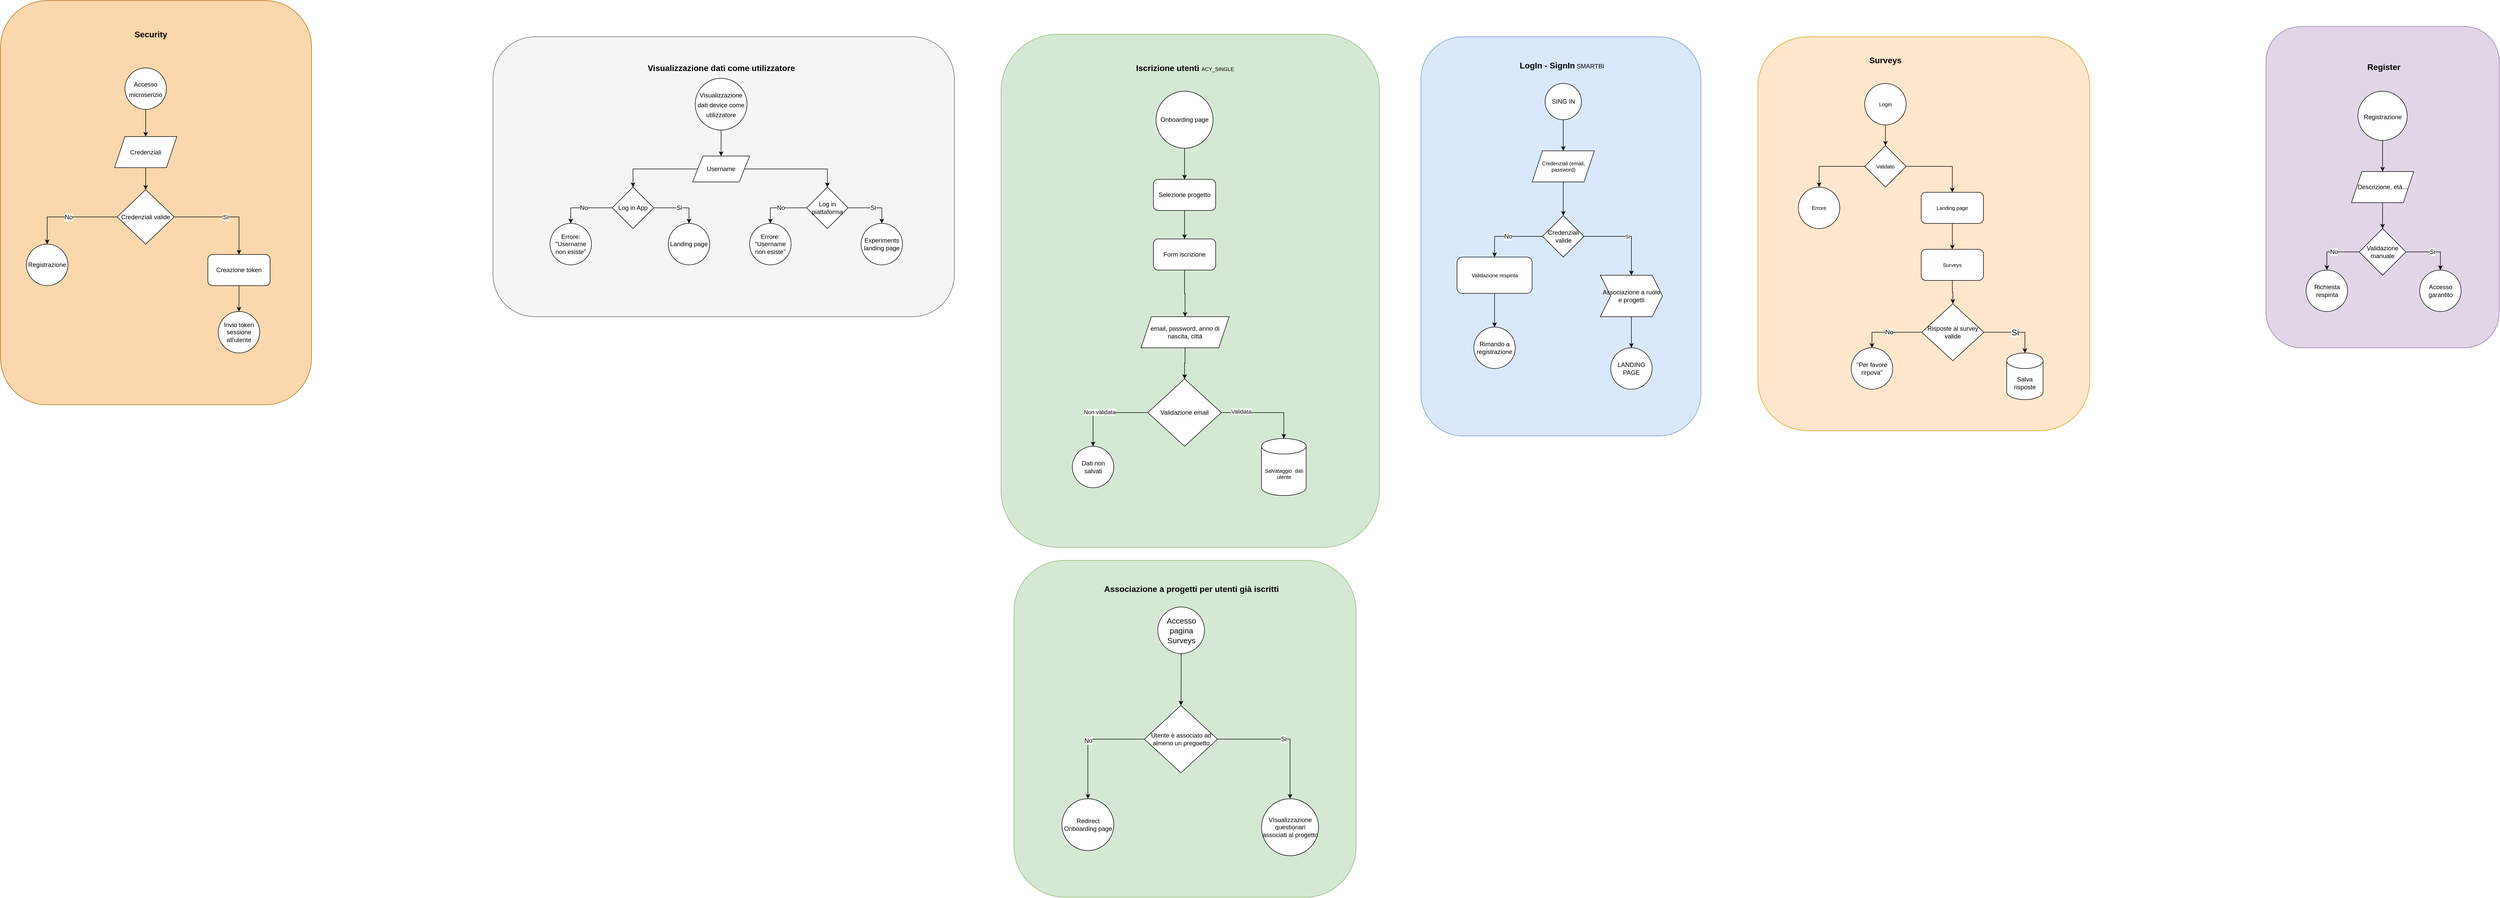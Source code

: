 <mxfile version="20.8.16" type="github">
  <diagram id="C5RBs43oDa-KdzZeNtuy" name="Page-1">
    <mxGraphModel dx="2767" dy="1572" grid="1" gridSize="10" guides="1" tooltips="1" connect="1" arrows="1" fold="1" page="1" pageScale="1" pageWidth="827" pageHeight="1169" math="0" shadow="0">
      <root>
        <mxCell id="WIyWlLk6GJQsqaUBKTNV-0" />
        <mxCell id="WIyWlLk6GJQsqaUBKTNV-1" parent="WIyWlLk6GJQsqaUBKTNV-0" />
        <mxCell id="dKufIB2NEosUNNGaxdtm-8" value="" style="rounded=1;whiteSpace=wrap;html=1;fontSize=15;fillColor=#d5e8d4;strokeColor=#82b366;" parent="WIyWlLk6GJQsqaUBKTNV-1" vertex="1">
          <mxGeometry x="515" y="610" width="660" height="650" as="geometry" />
        </mxCell>
        <mxCell id="CeiemYDGyUlbSWjwOKQ2-53" value="" style="rounded=1;whiteSpace=wrap;html=1;fontSize=12;fillColor=#fad7ac;strokeColor=#b46504;" parent="WIyWlLk6GJQsqaUBKTNV-1" vertex="1">
          <mxGeometry x="-1440" y="-470" width="600" height="780" as="geometry" />
        </mxCell>
        <mxCell id="CeiemYDGyUlbSWjwOKQ2-31" value="" style="rounded=1;whiteSpace=wrap;html=1;fontSize=12;fillColor=#f5f5f5;strokeColor=#666666;fontColor=#333333;" parent="WIyWlLk6GJQsqaUBKTNV-1" vertex="1">
          <mxGeometry x="-490" y="-400" width="890" height="540" as="geometry" />
        </mxCell>
        <mxCell id="CeiemYDGyUlbSWjwOKQ2-30" value="" style="rounded=1;whiteSpace=wrap;html=1;fontSize=12;fillColor=#e1d5e7;strokeColor=#9673a6;" parent="WIyWlLk6GJQsqaUBKTNV-1" vertex="1">
          <mxGeometry x="2930" y="-420" width="450" height="620" as="geometry" />
        </mxCell>
        <mxCell id="mc2_c9GGt54Fjs0nvVG7-83" value="" style="rounded=1;whiteSpace=wrap;html=1;fontSize=12;fillColor=#ffe6cc;strokeColor=#d79b00;" parent="WIyWlLk6GJQsqaUBKTNV-1" vertex="1">
          <mxGeometry x="1950" y="-400" width="640" height="760" as="geometry" />
        </mxCell>
        <mxCell id="mc2_c9GGt54Fjs0nvVG7-76" value="" style="rounded=1;whiteSpace=wrap;html=1;fontSize=12;fillColor=#d5e8d4;strokeColor=#82b366;" parent="WIyWlLk6GJQsqaUBKTNV-1" vertex="1">
          <mxGeometry x="490" y="-405" width="730" height="990" as="geometry" />
        </mxCell>
        <mxCell id="QMAzLd_gtUf6sZtIvfxd-20" value="&lt;b&gt;&lt;font style=&quot;font-size: 16px;&quot;&gt;Iscrizione utenti &lt;/font&gt;&lt;/b&gt;&lt;font style=&quot;font-size: 10px;&quot;&gt;ACY_SINGLE&lt;/font&gt;&lt;b&gt;&lt;font style=&quot;font-size: 16px;&quot;&gt;&lt;br&gt;&lt;/font&gt;&lt;/b&gt;" style="text;html=1;strokeColor=none;fillColor=none;align=center;verticalAlign=middle;whiteSpace=wrap;rounded=0;fontSize=12;" parent="WIyWlLk6GJQsqaUBKTNV-1" vertex="1">
          <mxGeometry x="700" y="-375" width="290" height="70" as="geometry" />
        </mxCell>
        <mxCell id="mc2_c9GGt54Fjs0nvVG7-6" value="Onboarding page" style="ellipse;whiteSpace=wrap;html=1;aspect=fixed;" parent="WIyWlLk6GJQsqaUBKTNV-1" vertex="1">
          <mxGeometry x="789" y="-295" width="110" height="110" as="geometry" />
        </mxCell>
        <mxCell id="mc2_c9GGt54Fjs0nvVG7-63" style="edgeStyle=orthogonalEdgeStyle;rounded=0;orthogonalLoop=1;jettySize=auto;html=1;exitX=0.5;exitY=1;exitDx=0;exitDy=0;entryX=0.5;entryY=0;entryDx=0;entryDy=0;fontSize=12;" parent="WIyWlLk6GJQsqaUBKTNV-1" source="mc2_c9GGt54Fjs0nvVG7-7" target="mc2_c9GGt54Fjs0nvVG7-61" edge="1">
          <mxGeometry relative="1" as="geometry" />
        </mxCell>
        <mxCell id="mc2_c9GGt54Fjs0nvVG7-7" value="Form iscrizione" style="rounded=1;whiteSpace=wrap;html=1;" parent="WIyWlLk6GJQsqaUBKTNV-1" vertex="1">
          <mxGeometry x="784" y="-10" width="120" height="60" as="geometry" />
        </mxCell>
        <mxCell id="mc2_c9GGt54Fjs0nvVG7-12" value="" style="edgeStyle=orthogonalEdgeStyle;rounded=0;orthogonalLoop=1;jettySize=auto;html=1;exitX=0.5;exitY=1;exitDx=0;exitDy=0;entryX=0.5;entryY=0;entryDx=0;entryDy=0;" parent="WIyWlLk6GJQsqaUBKTNV-1" source="mc2_c9GGt54Fjs0nvVG7-6" target="ACG_DsYqHiAKfRYJmFHR-3" edge="1">
          <mxGeometry relative="1" as="geometry">
            <mxPoint x="844" y="-35" as="sourcePoint" />
            <mxPoint x="845" y="-90" as="targetPoint" />
          </mxGeometry>
        </mxCell>
        <mxCell id="mc2_c9GGt54Fjs0nvVG7-42" value="Si" style="edgeStyle=orthogonalEdgeStyle;rounded=0;orthogonalLoop=1;jettySize=auto;html=1;exitX=1;exitY=0.5;exitDx=0;exitDy=0;entryX=0.5;entryY=0;entryDx=0;entryDy=0;fontSize=16;entryPerimeter=0;" parent="WIyWlLk6GJQsqaUBKTNV-1" source="mc2_c9GGt54Fjs0nvVG7-38" target="ToMslZOrTW9pG5beW0yi-8" edge="1">
          <mxGeometry relative="1" as="geometry">
            <mxPoint x="2462.5" y="195.0" as="targetPoint" />
          </mxGeometry>
        </mxCell>
        <mxCell id="mc2_c9GGt54Fjs0nvVG7-46" value="No" style="edgeStyle=orthogonalEdgeStyle;rounded=0;orthogonalLoop=1;jettySize=auto;html=1;exitX=0;exitY=0.5;exitDx=0;exitDy=0;entryX=0.5;entryY=0;entryDx=0;entryDy=0;fontSize=12;" parent="WIyWlLk6GJQsqaUBKTNV-1" source="mc2_c9GGt54Fjs0nvVG7-38" target="CeiemYDGyUlbSWjwOKQ2-34" edge="1">
          <mxGeometry relative="1" as="geometry">
            <mxPoint x="2186" y="220" as="targetPoint" />
          </mxGeometry>
        </mxCell>
        <mxCell id="mc2_c9GGt54Fjs0nvVG7-38" value="Risposte ai survey valide" style="rhombus;whiteSpace=wrap;html=1;" parent="WIyWlLk6GJQsqaUBKTNV-1" vertex="1">
          <mxGeometry x="2266" y="115" width="120" height="110" as="geometry" />
        </mxCell>
        <mxCell id="mc2_c9GGt54Fjs0nvVG7-60" value="" style="group" parent="WIyWlLk6GJQsqaUBKTNV-1" vertex="1" connectable="0">
          <mxGeometry x="1300" y="-400" width="540" height="770" as="geometry" />
        </mxCell>
        <mxCell id="mc2_c9GGt54Fjs0nvVG7-57" value="" style="rounded=1;whiteSpace=wrap;html=1;fontSize=12;fillColor=#dae8fc;strokeColor=#6c8ebf;" parent="mc2_c9GGt54Fjs0nvVG7-60" vertex="1">
          <mxGeometry width="540" height="770" as="geometry" />
        </mxCell>
        <mxCell id="mc2_c9GGt54Fjs0nvVG7-25" value="SING IN" style="ellipse;whiteSpace=wrap;html=1;aspect=fixed;" parent="mc2_c9GGt54Fjs0nvVG7-60" vertex="1">
          <mxGeometry x="239.5" y="90" width="70" height="70" as="geometry" />
        </mxCell>
        <mxCell id="mc2_c9GGt54Fjs0nvVG7-40" value="&lt;b&gt;&lt;font style=&quot;font-size: 16px;&quot;&gt;LogIn - SignIn&lt;/font&gt;&lt;/b&gt; SMARTBI" style="text;html=1;strokeColor=none;fillColor=none;align=center;verticalAlign=middle;whiteSpace=wrap;rounded=0;" parent="mc2_c9GGt54Fjs0nvVG7-60" vertex="1">
          <mxGeometry x="183.5" y="40" width="176" height="30" as="geometry" />
        </mxCell>
        <mxCell id="mc2_c9GGt54Fjs0nvVG7-54" value="No" style="edgeStyle=orthogonalEdgeStyle;rounded=0;orthogonalLoop=1;jettySize=auto;html=1;entryX=0.5;entryY=0;entryDx=0;entryDy=0;fontSize=12;" parent="mc2_c9GGt54Fjs0nvVG7-60" source="mc2_c9GGt54Fjs0nvVG7-51" target="ToMslZOrTW9pG5beW0yi-12" edge="1">
          <mxGeometry relative="1" as="geometry">
            <mxPoint x="159.5" y="350.0" as="targetPoint" />
          </mxGeometry>
        </mxCell>
        <mxCell id="ACG_DsYqHiAKfRYJmFHR-9" value="Si" style="edgeStyle=orthogonalEdgeStyle;rounded=0;orthogonalLoop=1;jettySize=auto;html=1;exitX=1;exitY=0.5;exitDx=0;exitDy=0;entryX=0.5;entryY=0;entryDx=0;entryDy=0;fontSize=10;" parent="mc2_c9GGt54Fjs0nvVG7-60" source="mc2_c9GGt54Fjs0nvVG7-51" target="mc2_c9GGt54Fjs0nvVG7-55" edge="1">
          <mxGeometry relative="1" as="geometry">
            <mxPoint x="406" y="420" as="targetPoint" />
          </mxGeometry>
        </mxCell>
        <mxCell id="mc2_c9GGt54Fjs0nvVG7-51" value="Credenziali valide" style="rhombus;whiteSpace=wrap;html=1;" parent="mc2_c9GGt54Fjs0nvVG7-60" vertex="1">
          <mxGeometry x="234.5" y="345" width="80" height="80" as="geometry" />
        </mxCell>
        <mxCell id="mc2_c9GGt54Fjs0nvVG7-52" value="" style="edgeStyle=orthogonalEdgeStyle;rounded=0;orthogonalLoop=1;jettySize=auto;html=1;fontSize=12;entryX=0.5;entryY=0;entryDx=0;entryDy=0;" parent="mc2_c9GGt54Fjs0nvVG7-60" source="mc2_c9GGt54Fjs0nvVG7-25" target="ACG_DsYqHiAKfRYJmFHR-7" edge="1">
          <mxGeometry relative="1" as="geometry" />
        </mxCell>
        <mxCell id="mc2_c9GGt54Fjs0nvVG7-55" value="Associazione a ruolo e progetti" style="shape=step;perimeter=stepPerimeter;whiteSpace=wrap;html=1;fixedSize=1;" parent="mc2_c9GGt54Fjs0nvVG7-60" vertex="1">
          <mxGeometry x="346" y="460" width="120" height="80" as="geometry" />
        </mxCell>
        <mxCell id="mc2_c9GGt54Fjs0nvVG7-58" value="LANDING PAGE" style="ellipse;whiteSpace=wrap;html=1;" parent="mc2_c9GGt54Fjs0nvVG7-60" vertex="1">
          <mxGeometry x="366" y="600" width="80" height="80" as="geometry" />
        </mxCell>
        <mxCell id="mc2_c9GGt54Fjs0nvVG7-59" value="" style="edgeStyle=orthogonalEdgeStyle;rounded=0;orthogonalLoop=1;jettySize=auto;html=1;fontSize=12;" parent="mc2_c9GGt54Fjs0nvVG7-60" source="mc2_c9GGt54Fjs0nvVG7-55" target="mc2_c9GGt54Fjs0nvVG7-58" edge="1">
          <mxGeometry relative="1" as="geometry" />
        </mxCell>
        <mxCell id="CeiemYDGyUlbSWjwOKQ2-32" value="Rimando a registrazione" style="ellipse;whiteSpace=wrap;html=1;aspect=fixed;fontSize=12;" parent="mc2_c9GGt54Fjs0nvVG7-60" vertex="1">
          <mxGeometry x="102" y="560" width="80" height="80" as="geometry" />
        </mxCell>
        <mxCell id="ACG_DsYqHiAKfRYJmFHR-8" style="edgeStyle=orthogonalEdgeStyle;rounded=0;orthogonalLoop=1;jettySize=auto;html=1;exitX=0.5;exitY=1;exitDx=0;exitDy=0;entryX=0.5;entryY=0;entryDx=0;entryDy=0;fontSize=10;" parent="mc2_c9GGt54Fjs0nvVG7-60" source="ACG_DsYqHiAKfRYJmFHR-7" target="mc2_c9GGt54Fjs0nvVG7-51" edge="1">
          <mxGeometry relative="1" as="geometry" />
        </mxCell>
        <mxCell id="ACG_DsYqHiAKfRYJmFHR-7" value="Credenziali (email, password)" style="shape=parallelogram;perimeter=parallelogramPerimeter;whiteSpace=wrap;html=1;fixedSize=1;fontSize=10;" parent="mc2_c9GGt54Fjs0nvVG7-60" vertex="1">
          <mxGeometry x="214.5" y="220" width="120" height="60" as="geometry" />
        </mxCell>
        <mxCell id="ToMslZOrTW9pG5beW0yi-13" style="edgeStyle=orthogonalEdgeStyle;rounded=0;orthogonalLoop=1;jettySize=auto;html=1;exitX=0.5;exitY=1;exitDx=0;exitDy=0;entryX=0.5;entryY=0;entryDx=0;entryDy=0;fontSize=10;" edge="1" parent="mc2_c9GGt54Fjs0nvVG7-60" source="ToMslZOrTW9pG5beW0yi-12" target="CeiemYDGyUlbSWjwOKQ2-32">
          <mxGeometry relative="1" as="geometry" />
        </mxCell>
        <mxCell id="ToMslZOrTW9pG5beW0yi-12" value="Validazione respinta" style="rounded=1;whiteSpace=wrap;html=1;fontSize=10;" vertex="1" parent="mc2_c9GGt54Fjs0nvVG7-60">
          <mxGeometry x="69.5" y="425" width="145" height="70" as="geometry" />
        </mxCell>
        <mxCell id="mc2_c9GGt54Fjs0nvVG7-71" style="edgeStyle=orthogonalEdgeStyle;rounded=0;orthogonalLoop=1;jettySize=auto;html=1;entryX=0.5;entryY=0;entryDx=0;entryDy=0;fontSize=12;" parent="WIyWlLk6GJQsqaUBKTNV-1" source="mc2_c9GGt54Fjs0nvVG7-61" target="mc2_c9GGt54Fjs0nvVG7-70" edge="1">
          <mxGeometry relative="1" as="geometry" />
        </mxCell>
        <mxCell id="mc2_c9GGt54Fjs0nvVG7-61" value="email, password, anno di nascita, città" style="shape=parallelogram;perimeter=parallelogramPerimeter;whiteSpace=wrap;html=1;fixedSize=1;fontSize=12;" parent="WIyWlLk6GJQsqaUBKTNV-1" vertex="1">
          <mxGeometry x="760" y="140" width="170" height="60" as="geometry" />
        </mxCell>
        <mxCell id="mc2_c9GGt54Fjs0nvVG7-78" style="edgeStyle=orthogonalEdgeStyle;rounded=0;orthogonalLoop=1;jettySize=auto;html=1;exitX=1;exitY=0.5;exitDx=0;exitDy=0;entryX=0.5;entryY=0;entryDx=0;entryDy=0;fontSize=12;entryPerimeter=0;" parent="WIyWlLk6GJQsqaUBKTNV-1" source="mc2_c9GGt54Fjs0nvVG7-70" target="ToMslZOrTW9pG5beW0yi-0" edge="1">
          <mxGeometry relative="1" as="geometry">
            <mxPoint x="1032.5" y="390.0" as="targetPoint" />
          </mxGeometry>
        </mxCell>
        <mxCell id="ACG_DsYqHiAKfRYJmFHR-5" value="Validata" style="edgeLabel;html=1;align=center;verticalAlign=middle;resizable=0;points=[];" parent="mc2_c9GGt54Fjs0nvVG7-78" vertex="1" connectable="0">
          <mxGeometry x="-0.561" y="2" relative="1" as="geometry">
            <mxPoint as="offset" />
          </mxGeometry>
        </mxCell>
        <mxCell id="mc2_c9GGt54Fjs0nvVG7-80" style="edgeStyle=orthogonalEdgeStyle;rounded=0;orthogonalLoop=1;jettySize=auto;html=1;exitX=0;exitY=0.5;exitDx=0;exitDy=0;entryX=0.5;entryY=0;entryDx=0;entryDy=0;fontSize=12;" parent="WIyWlLk6GJQsqaUBKTNV-1" source="mc2_c9GGt54Fjs0nvVG7-70" target="mc2_c9GGt54Fjs0nvVG7-79" edge="1">
          <mxGeometry relative="1" as="geometry" />
        </mxCell>
        <mxCell id="ACG_DsYqHiAKfRYJmFHR-6" value="Non validata" style="edgeLabel;html=1;align=center;verticalAlign=middle;resizable=0;points=[];" parent="mc2_c9GGt54Fjs0nvVG7-80" vertex="1" connectable="0">
          <mxGeometry x="0.094" y="-1" relative="1" as="geometry">
            <mxPoint as="offset" />
          </mxGeometry>
        </mxCell>
        <mxCell id="mc2_c9GGt54Fjs0nvVG7-70" value="Validazione email" style="rhombus;whiteSpace=wrap;html=1;fontSize=12;" parent="WIyWlLk6GJQsqaUBKTNV-1" vertex="1">
          <mxGeometry x="773" y="260" width="142" height="130" as="geometry" />
        </mxCell>
        <mxCell id="mc2_c9GGt54Fjs0nvVG7-79" value="Dati non salvati" style="ellipse;whiteSpace=wrap;html=1;aspect=fixed;fontSize=12;" parent="WIyWlLk6GJQsqaUBKTNV-1" vertex="1">
          <mxGeometry x="627.5" y="390" width="80" height="80" as="geometry" />
        </mxCell>
        <mxCell id="mc2_c9GGt54Fjs0nvVG7-81" value="&lt;b&gt;&lt;font style=&quot;font-size: 16px;&quot;&gt;Surveys&lt;/font&gt;&lt;/b&gt;" style="text;html=1;strokeColor=none;fillColor=none;align=center;verticalAlign=middle;whiteSpace=wrap;rounded=0;fontSize=12;" parent="WIyWlLk6GJQsqaUBKTNV-1" vertex="1">
          <mxGeometry x="2166" y="-360" width="60" height="10" as="geometry" />
        </mxCell>
        <mxCell id="CeiemYDGyUlbSWjwOKQ2-0" value="&lt;b&gt;&lt;font style=&quot;font-size: 16px;&quot;&gt;Visualizzazione dati come utilizzatore &lt;/font&gt;&lt;/b&gt;" style="text;html=1;strokeColor=none;fillColor=none;align=center;verticalAlign=middle;whiteSpace=wrap;rounded=0;" parent="WIyWlLk6GJQsqaUBKTNV-1" vertex="1">
          <mxGeometry x="-260" y="-380" width="421" height="80" as="geometry" />
        </mxCell>
        <mxCell id="CeiemYDGyUlbSWjwOKQ2-7" style="edgeStyle=orthogonalEdgeStyle;rounded=0;orthogonalLoop=1;jettySize=auto;html=1;exitX=0.5;exitY=1;exitDx=0;exitDy=0;entryX=0.5;entryY=0;entryDx=0;entryDy=0;fontSize=12;" parent="WIyWlLk6GJQsqaUBKTNV-1" source="CeiemYDGyUlbSWjwOKQ2-1" target="CeiemYDGyUlbSWjwOKQ2-6" edge="1">
          <mxGeometry relative="1" as="geometry" />
        </mxCell>
        <mxCell id="CeiemYDGyUlbSWjwOKQ2-1" value="&lt;font style=&quot;font-size: 11px;&quot;&gt;&lt;font style=&quot;font-size: 12px;&quot;&gt;Visualizzazione dati device come utilizzatore&lt;/font&gt;&lt;br&gt;&lt;/font&gt;" style="ellipse;whiteSpace=wrap;html=1;aspect=fixed;fontSize=16;" parent="WIyWlLk6GJQsqaUBKTNV-1" vertex="1">
          <mxGeometry x="-100" y="-320" width="100" height="100" as="geometry" />
        </mxCell>
        <mxCell id="CeiemYDGyUlbSWjwOKQ2-17" value="No" style="edgeStyle=orthogonalEdgeStyle;rounded=0;orthogonalLoop=1;jettySize=auto;html=1;exitX=0;exitY=0.5;exitDx=0;exitDy=0;entryX=0.5;entryY=0;entryDx=0;entryDy=0;fontSize=12;" parent="WIyWlLk6GJQsqaUBKTNV-1" source="CeiemYDGyUlbSWjwOKQ2-2" target="CeiemYDGyUlbSWjwOKQ2-16" edge="1">
          <mxGeometry relative="1" as="geometry" />
        </mxCell>
        <mxCell id="CeiemYDGyUlbSWjwOKQ2-19" value="Si" style="edgeStyle=orthogonalEdgeStyle;rounded=0;orthogonalLoop=1;jettySize=auto;html=1;exitX=1;exitY=0.5;exitDx=0;exitDy=0;entryX=0.5;entryY=0;entryDx=0;entryDy=0;fontSize=12;" parent="WIyWlLk6GJQsqaUBKTNV-1" source="CeiemYDGyUlbSWjwOKQ2-2" target="CeiemYDGyUlbSWjwOKQ2-18" edge="1">
          <mxGeometry relative="1" as="geometry" />
        </mxCell>
        <mxCell id="CeiemYDGyUlbSWjwOKQ2-2" value="Log in piattaforma" style="rhombus;whiteSpace=wrap;html=1;fontSize=12;" parent="WIyWlLk6GJQsqaUBKTNV-1" vertex="1">
          <mxGeometry x="115" y="-110" width="80" height="80" as="geometry" />
        </mxCell>
        <mxCell id="CeiemYDGyUlbSWjwOKQ2-11" value="No" style="edgeStyle=orthogonalEdgeStyle;rounded=0;orthogonalLoop=1;jettySize=auto;html=1;exitX=0;exitY=0.5;exitDx=0;exitDy=0;entryX=0.5;entryY=0;entryDx=0;entryDy=0;fontSize=12;" parent="WIyWlLk6GJQsqaUBKTNV-1" source="CeiemYDGyUlbSWjwOKQ2-3" target="CeiemYDGyUlbSWjwOKQ2-15" edge="1">
          <mxGeometry relative="1" as="geometry">
            <mxPoint x="-335" y="-30" as="targetPoint" />
          </mxGeometry>
        </mxCell>
        <mxCell id="CeiemYDGyUlbSWjwOKQ2-13" value="Si" style="edgeStyle=orthogonalEdgeStyle;rounded=0;orthogonalLoop=1;jettySize=auto;html=1;exitX=1;exitY=0.5;exitDx=0;exitDy=0;entryX=0.5;entryY=0;entryDx=0;entryDy=0;fontSize=12;" parent="WIyWlLk6GJQsqaUBKTNV-1" source="CeiemYDGyUlbSWjwOKQ2-3" target="CeiemYDGyUlbSWjwOKQ2-14" edge="1">
          <mxGeometry relative="1" as="geometry">
            <mxPoint x="-116.5" y="-30" as="targetPoint" />
          </mxGeometry>
        </mxCell>
        <mxCell id="CeiemYDGyUlbSWjwOKQ2-3" value="Log in App" style="rhombus;whiteSpace=wrap;html=1;fontSize=12;" parent="WIyWlLk6GJQsqaUBKTNV-1" vertex="1">
          <mxGeometry x="-260" y="-110" width="80" height="80" as="geometry" />
        </mxCell>
        <mxCell id="CeiemYDGyUlbSWjwOKQ2-8" style="edgeStyle=orthogonalEdgeStyle;rounded=0;orthogonalLoop=1;jettySize=auto;html=1;entryX=0.5;entryY=0;entryDx=0;entryDy=0;fontSize=12;" parent="WIyWlLk6GJQsqaUBKTNV-1" source="CeiemYDGyUlbSWjwOKQ2-6" target="CeiemYDGyUlbSWjwOKQ2-2" edge="1">
          <mxGeometry relative="1" as="geometry" />
        </mxCell>
        <mxCell id="CeiemYDGyUlbSWjwOKQ2-9" style="edgeStyle=orthogonalEdgeStyle;rounded=0;orthogonalLoop=1;jettySize=auto;html=1;exitX=0;exitY=0.5;exitDx=0;exitDy=0;entryX=0.5;entryY=0;entryDx=0;entryDy=0;fontSize=12;" parent="WIyWlLk6GJQsqaUBKTNV-1" source="CeiemYDGyUlbSWjwOKQ2-6" target="CeiemYDGyUlbSWjwOKQ2-3" edge="1">
          <mxGeometry relative="1" as="geometry" />
        </mxCell>
        <mxCell id="CeiemYDGyUlbSWjwOKQ2-6" value="Username" style="shape=parallelogram;perimeter=parallelogramPerimeter;whiteSpace=wrap;html=1;fixedSize=1;fontSize=12;" parent="WIyWlLk6GJQsqaUBKTNV-1" vertex="1">
          <mxGeometry x="-105" y="-170" width="110" height="50" as="geometry" />
        </mxCell>
        <mxCell id="CeiemYDGyUlbSWjwOKQ2-14" value="Landing page" style="ellipse;whiteSpace=wrap;html=1;aspect=fixed;fontSize=12;" parent="WIyWlLk6GJQsqaUBKTNV-1" vertex="1">
          <mxGeometry x="-152" y="-40" width="80" height="80" as="geometry" />
        </mxCell>
        <mxCell id="CeiemYDGyUlbSWjwOKQ2-15" value="Errore: &quot;Username non esiste&quot;" style="ellipse;whiteSpace=wrap;html=1;aspect=fixed;fontSize=12;" parent="WIyWlLk6GJQsqaUBKTNV-1" vertex="1">
          <mxGeometry x="-380" y="-40" width="80" height="80" as="geometry" />
        </mxCell>
        <mxCell id="CeiemYDGyUlbSWjwOKQ2-16" value="&lt;div&gt;Errore: &quot;Username non esiste&quot;&lt;/div&gt;" style="ellipse;whiteSpace=wrap;html=1;aspect=fixed;fontSize=12;" parent="WIyWlLk6GJQsqaUBKTNV-1" vertex="1">
          <mxGeometry x="5" y="-40" width="80" height="80" as="geometry" />
        </mxCell>
        <mxCell id="CeiemYDGyUlbSWjwOKQ2-18" value="Experiments landing page" style="ellipse;whiteSpace=wrap;html=1;aspect=fixed;fontSize=12;" parent="WIyWlLk6GJQsqaUBKTNV-1" vertex="1">
          <mxGeometry x="220" y="-40" width="80" height="80" as="geometry" />
        </mxCell>
        <mxCell id="CeiemYDGyUlbSWjwOKQ2-20" value="&lt;b&gt;&lt;font style=&quot;font-size: 16px;&quot;&gt;Register &lt;/font&gt;&lt;/b&gt;" style="text;html=1;strokeColor=none;fillColor=none;align=center;verticalAlign=middle;whiteSpace=wrap;rounded=0;fontSize=12;" parent="WIyWlLk6GJQsqaUBKTNV-1" vertex="1">
          <mxGeometry x="3087.5" y="-365" width="139" height="45" as="geometry" />
        </mxCell>
        <mxCell id="CeiemYDGyUlbSWjwOKQ2-23" style="edgeStyle=orthogonalEdgeStyle;rounded=0;orthogonalLoop=1;jettySize=auto;html=1;exitX=0.5;exitY=1;exitDx=0;exitDy=0;entryX=0.5;entryY=0;entryDx=0;entryDy=0;fontSize=12;" parent="WIyWlLk6GJQsqaUBKTNV-1" source="CeiemYDGyUlbSWjwOKQ2-21" target="CeiemYDGyUlbSWjwOKQ2-22" edge="1">
          <mxGeometry relative="1" as="geometry" />
        </mxCell>
        <mxCell id="CeiemYDGyUlbSWjwOKQ2-21" value="&lt;font style=&quot;font-size: 12px;&quot;&gt;Registrazione&lt;/font&gt;" style="ellipse;whiteSpace=wrap;html=1;aspect=fixed;fontSize=16;" parent="WIyWlLk6GJQsqaUBKTNV-1" vertex="1">
          <mxGeometry x="3107.5" y="-295" width="95" height="95" as="geometry" />
        </mxCell>
        <mxCell id="CeiemYDGyUlbSWjwOKQ2-25" style="edgeStyle=orthogonalEdgeStyle;rounded=0;orthogonalLoop=1;jettySize=auto;html=1;exitX=0.5;exitY=1;exitDx=0;exitDy=0;fontSize=12;" parent="WIyWlLk6GJQsqaUBKTNV-1" source="CeiemYDGyUlbSWjwOKQ2-22" target="CeiemYDGyUlbSWjwOKQ2-24" edge="1">
          <mxGeometry relative="1" as="geometry" />
        </mxCell>
        <mxCell id="CeiemYDGyUlbSWjwOKQ2-22" value="Descrizione, età..." style="shape=parallelogram;perimeter=parallelogramPerimeter;whiteSpace=wrap;html=1;fixedSize=1;fontSize=12;" parent="WIyWlLk6GJQsqaUBKTNV-1" vertex="1">
          <mxGeometry x="3095" y="-140" width="120" height="60" as="geometry" />
        </mxCell>
        <mxCell id="CeiemYDGyUlbSWjwOKQ2-27" value="No" style="edgeStyle=orthogonalEdgeStyle;rounded=0;orthogonalLoop=1;jettySize=auto;html=1;exitX=0;exitY=0.5;exitDx=0;exitDy=0;entryX=0.5;entryY=0;entryDx=0;entryDy=0;fontSize=12;" parent="WIyWlLk6GJQsqaUBKTNV-1" source="CeiemYDGyUlbSWjwOKQ2-24" target="CeiemYDGyUlbSWjwOKQ2-26" edge="1">
          <mxGeometry relative="1" as="geometry" />
        </mxCell>
        <mxCell id="CeiemYDGyUlbSWjwOKQ2-29" value="Si" style="edgeStyle=orthogonalEdgeStyle;rounded=0;orthogonalLoop=1;jettySize=auto;html=1;exitX=1;exitY=0.5;exitDx=0;exitDy=0;entryX=0.5;entryY=0;entryDx=0;entryDy=0;fontSize=12;" parent="WIyWlLk6GJQsqaUBKTNV-1" source="CeiemYDGyUlbSWjwOKQ2-24" target="CeiemYDGyUlbSWjwOKQ2-28" edge="1">
          <mxGeometry relative="1" as="geometry" />
        </mxCell>
        <mxCell id="CeiemYDGyUlbSWjwOKQ2-24" value="Validazione manuale" style="rhombus;whiteSpace=wrap;html=1;fontSize=12;" parent="WIyWlLk6GJQsqaUBKTNV-1" vertex="1">
          <mxGeometry x="3110" y="-30" width="90" height="90" as="geometry" />
        </mxCell>
        <mxCell id="CeiemYDGyUlbSWjwOKQ2-26" value="Richiesta respinta" style="ellipse;whiteSpace=wrap;html=1;aspect=fixed;fontSize=12;" parent="WIyWlLk6GJQsqaUBKTNV-1" vertex="1">
          <mxGeometry x="3007.5" y="50" width="80" height="80" as="geometry" />
        </mxCell>
        <mxCell id="CeiemYDGyUlbSWjwOKQ2-28" value="Accesso garantito" style="ellipse;whiteSpace=wrap;html=1;aspect=fixed;fontSize=12;" parent="WIyWlLk6GJQsqaUBKTNV-1" vertex="1">
          <mxGeometry x="3226.5" y="50" width="80" height="80" as="geometry" />
        </mxCell>
        <mxCell id="CeiemYDGyUlbSWjwOKQ2-34" value="&quot;Per favore rirpova&quot;" style="ellipse;whiteSpace=wrap;html=1;aspect=fixed;fontSize=12;" parent="WIyWlLk6GJQsqaUBKTNV-1" vertex="1">
          <mxGeometry x="2130" y="200" width="80" height="80" as="geometry" />
        </mxCell>
        <mxCell id="CeiemYDGyUlbSWjwOKQ2-36" value="&lt;b&gt;&lt;font style=&quot;font-size: 16px;&quot;&gt;Security&lt;/font&gt;&lt;/b&gt;" style="text;html=1;strokeColor=none;fillColor=none;align=center;verticalAlign=middle;whiteSpace=wrap;rounded=0;fontSize=12;" parent="WIyWlLk6GJQsqaUBKTNV-1" vertex="1">
          <mxGeometry x="-1180" y="-420" width="60" height="30" as="geometry" />
        </mxCell>
        <mxCell id="CeiemYDGyUlbSWjwOKQ2-39" style="edgeStyle=orthogonalEdgeStyle;rounded=0;orthogonalLoop=1;jettySize=auto;html=1;exitX=0.5;exitY=1;exitDx=0;exitDy=0;entryX=0.5;entryY=0;entryDx=0;entryDy=0;fontSize=12;" parent="WIyWlLk6GJQsqaUBKTNV-1" source="CeiemYDGyUlbSWjwOKQ2-37" target="CeiemYDGyUlbSWjwOKQ2-56" edge="1">
          <mxGeometry relative="1" as="geometry">
            <mxPoint x="-1160" y="-132.5" as="targetPoint" />
          </mxGeometry>
        </mxCell>
        <mxCell id="CeiemYDGyUlbSWjwOKQ2-37" value="&lt;div&gt;&lt;font style=&quot;font-size: 12px;&quot;&gt;Accesso microserizio&lt;br&gt;&lt;/font&gt;&lt;/div&gt;" style="ellipse;whiteSpace=wrap;html=1;aspect=fixed;fontSize=16;" parent="WIyWlLk6GJQsqaUBKTNV-1" vertex="1">
          <mxGeometry x="-1200" y="-340" width="80" height="80" as="geometry" />
        </mxCell>
        <mxCell id="CeiemYDGyUlbSWjwOKQ2-42" value="" style="edgeStyle=orthogonalEdgeStyle;rounded=0;orthogonalLoop=1;jettySize=auto;html=1;exitX=0.5;exitY=1;exitDx=0;exitDy=0;entryX=0.5;entryY=0;entryDx=0;entryDy=0;fontSize=12;" parent="WIyWlLk6GJQsqaUBKTNV-1" source="CeiemYDGyUlbSWjwOKQ2-56" target="CeiemYDGyUlbSWjwOKQ2-58" edge="1">
          <mxGeometry relative="1" as="geometry">
            <mxPoint x="-1160" y="-72.5" as="sourcePoint" />
          </mxGeometry>
        </mxCell>
        <mxCell id="CeiemYDGyUlbSWjwOKQ2-46" value="Si" style="edgeStyle=orthogonalEdgeStyle;rounded=0;orthogonalLoop=1;jettySize=auto;html=1;exitX=1;exitY=0.5;exitDx=0;exitDy=0;entryX=0.5;entryY=0;entryDx=0;entryDy=0;fontSize=12;" parent="WIyWlLk6GJQsqaUBKTNV-1" source="CeiemYDGyUlbSWjwOKQ2-58" target="CeiemYDGyUlbSWjwOKQ2-51" edge="1">
          <mxGeometry relative="1" as="geometry">
            <mxPoint x="-1120" y="267.5" as="sourcePoint" />
            <mxPoint x="-980" y="87.5" as="targetPoint" />
          </mxGeometry>
        </mxCell>
        <mxCell id="CeiemYDGyUlbSWjwOKQ2-50" style="edgeStyle=orthogonalEdgeStyle;rounded=0;orthogonalLoop=1;jettySize=auto;html=1;exitX=0.5;exitY=1;exitDx=0;exitDy=0;entryX=0.5;entryY=0;entryDx=0;entryDy=0;fontSize=12;" parent="WIyWlLk6GJQsqaUBKTNV-1" source="CeiemYDGyUlbSWjwOKQ2-51" target="CeiemYDGyUlbSWjwOKQ2-64" edge="1">
          <mxGeometry relative="1" as="geometry">
            <mxPoint x="-940" y="127.5" as="sourcePoint" />
            <mxPoint x="-980" y="130" as="targetPoint" />
          </mxGeometry>
        </mxCell>
        <mxCell id="CeiemYDGyUlbSWjwOKQ2-51" value="Creazione token" style="rounded=1;whiteSpace=wrap;html=1;fontSize=12;" parent="WIyWlLk6GJQsqaUBKTNV-1" vertex="1">
          <mxGeometry x="-1040" y="20" width="120" height="60" as="geometry" />
        </mxCell>
        <mxCell id="CeiemYDGyUlbSWjwOKQ2-56" value="Credenziali" style="shape=parallelogram;perimeter=parallelogramPerimeter;whiteSpace=wrap;html=1;fixedSize=1;fontSize=12;" parent="WIyWlLk6GJQsqaUBKTNV-1" vertex="1">
          <mxGeometry x="-1220" y="-207.5" width="120" height="60" as="geometry" />
        </mxCell>
        <mxCell id="CeiemYDGyUlbSWjwOKQ2-59" value="No" style="edgeStyle=orthogonalEdgeStyle;rounded=0;orthogonalLoop=1;jettySize=auto;html=1;exitX=0;exitY=0.5;exitDx=0;exitDy=0;fontSize=12;entryX=0.5;entryY=0;entryDx=0;entryDy=0;" parent="WIyWlLk6GJQsqaUBKTNV-1" source="CeiemYDGyUlbSWjwOKQ2-58" target="CeiemYDGyUlbSWjwOKQ2-61" edge="1">
          <mxGeometry relative="1" as="geometry">
            <mxPoint x="-1350" y="10" as="targetPoint" />
          </mxGeometry>
        </mxCell>
        <mxCell id="CeiemYDGyUlbSWjwOKQ2-58" value="Credenziali valide" style="rhombus;whiteSpace=wrap;html=1;fontSize=12;" parent="WIyWlLk6GJQsqaUBKTNV-1" vertex="1">
          <mxGeometry x="-1215" y="-105" width="110" height="105" as="geometry" />
        </mxCell>
        <mxCell id="CeiemYDGyUlbSWjwOKQ2-61" value="Registrazione" style="ellipse;whiteSpace=wrap;html=1;aspect=fixed;fontSize=12;" parent="WIyWlLk6GJQsqaUBKTNV-1" vertex="1">
          <mxGeometry x="-1390" width="80" height="80" as="geometry" />
        </mxCell>
        <mxCell id="CeiemYDGyUlbSWjwOKQ2-64" value="Invio token sessione all&#39;utente" style="ellipse;whiteSpace=wrap;html=1;aspect=fixed;fontSize=12;" parent="WIyWlLk6GJQsqaUBKTNV-1" vertex="1">
          <mxGeometry x="-1020" y="130" width="80" height="80" as="geometry" />
        </mxCell>
        <mxCell id="dKufIB2NEosUNNGaxdtm-0" value="&lt;b&gt;&lt;font style=&quot;font-size: 16px;&quot;&gt;Associazione a progetti per utenti già iscritti&lt;/font&gt;&lt;/b&gt;" style="text;html=1;strokeColor=none;fillColor=none;align=center;verticalAlign=middle;whiteSpace=wrap;rounded=0;" parent="WIyWlLk6GJQsqaUBKTNV-1" vertex="1">
          <mxGeometry x="686.5" y="650" width="341" height="30" as="geometry" />
        </mxCell>
        <mxCell id="dKufIB2NEosUNNGaxdtm-7" style="edgeStyle=orthogonalEdgeStyle;rounded=0;orthogonalLoop=1;jettySize=auto;html=1;entryX=0.5;entryY=0;entryDx=0;entryDy=0;fontSize=12;" parent="WIyWlLk6GJQsqaUBKTNV-1" source="dKufIB2NEosUNNGaxdtm-1" target="dKufIB2NEosUNNGaxdtm-2" edge="1">
          <mxGeometry relative="1" as="geometry" />
        </mxCell>
        <mxCell id="dKufIB2NEosUNNGaxdtm-1" value="&lt;font style=&quot;font-size: 15px;&quot;&gt;Accesso pagina Surveys&lt;/font&gt;" style="ellipse;whiteSpace=wrap;html=1;aspect=fixed;fontSize=16;" parent="WIyWlLk6GJQsqaUBKTNV-1" vertex="1">
          <mxGeometry x="792.5" y="700" width="90" height="90" as="geometry" />
        </mxCell>
        <mxCell id="dKufIB2NEosUNNGaxdtm-4" value="Si" style="edgeStyle=orthogonalEdgeStyle;rounded=0;orthogonalLoop=1;jettySize=auto;html=1;entryX=0.5;entryY=0;entryDx=0;entryDy=0;fontSize=12;" parent="WIyWlLk6GJQsqaUBKTNV-1" source="dKufIB2NEosUNNGaxdtm-2" target="dKufIB2NEosUNNGaxdtm-3" edge="1">
          <mxGeometry relative="1" as="geometry" />
        </mxCell>
        <mxCell id="dKufIB2NEosUNNGaxdtm-6" value="No" style="edgeStyle=orthogonalEdgeStyle;rounded=0;orthogonalLoop=1;jettySize=auto;html=1;exitX=0;exitY=0.5;exitDx=0;exitDy=0;entryX=0.5;entryY=0;entryDx=0;entryDy=0;fontSize=12;" parent="WIyWlLk6GJQsqaUBKTNV-1" source="dKufIB2NEosUNNGaxdtm-2" target="dKufIB2NEosUNNGaxdtm-5" edge="1">
          <mxGeometry relative="1" as="geometry" />
        </mxCell>
        <mxCell id="dKufIB2NEosUNNGaxdtm-2" value="Utente è associato ad almeno un pregoetto" style="rhombus;whiteSpace=wrap;html=1;fontSize=12;" parent="WIyWlLk6GJQsqaUBKTNV-1" vertex="1">
          <mxGeometry x="766.5" y="890" width="141" height="130" as="geometry" />
        </mxCell>
        <mxCell id="dKufIB2NEosUNNGaxdtm-3" value="VIsualizzazione questionari associati al progetto" style="ellipse;whiteSpace=wrap;html=1;aspect=fixed;fontSize=12;" parent="WIyWlLk6GJQsqaUBKTNV-1" vertex="1">
          <mxGeometry x="992.5" y="1070" width="110" height="110" as="geometry" />
        </mxCell>
        <mxCell id="dKufIB2NEosUNNGaxdtm-5" value="Redirect Onboarding page" style="ellipse;whiteSpace=wrap;html=1;aspect=fixed;fontSize=12;" parent="WIyWlLk6GJQsqaUBKTNV-1" vertex="1">
          <mxGeometry x="607.5" y="1070" width="100" height="100" as="geometry" />
        </mxCell>
        <mxCell id="ACG_DsYqHiAKfRYJmFHR-4" style="edgeStyle=orthogonalEdgeStyle;rounded=0;orthogonalLoop=1;jettySize=auto;html=1;exitX=0.5;exitY=1;exitDx=0;exitDy=0;entryX=0.5;entryY=0;entryDx=0;entryDy=0;" parent="WIyWlLk6GJQsqaUBKTNV-1" source="ACG_DsYqHiAKfRYJmFHR-3" target="mc2_c9GGt54Fjs0nvVG7-7" edge="1">
          <mxGeometry relative="1" as="geometry" />
        </mxCell>
        <mxCell id="ACG_DsYqHiAKfRYJmFHR-3" value="Selezione progetto" style="rounded=1;whiteSpace=wrap;html=1;" parent="WIyWlLk6GJQsqaUBKTNV-1" vertex="1">
          <mxGeometry x="784" y="-125" width="120" height="60" as="geometry" />
        </mxCell>
        <mxCell id="ToMslZOrTW9pG5beW0yi-0" value="Salvataggio&amp;nbsp; dati utente" style="shape=cylinder3;whiteSpace=wrap;html=1;boundedLbl=1;backgroundOutline=1;size=15;fontSize=10;" vertex="1" parent="WIyWlLk6GJQsqaUBKTNV-1">
          <mxGeometry x="992.5" y="375" width="86" height="110" as="geometry" />
        </mxCell>
        <mxCell id="ToMslZOrTW9pG5beW0yi-3" style="edgeStyle=orthogonalEdgeStyle;rounded=0;orthogonalLoop=1;jettySize=auto;html=1;exitX=0.5;exitY=1;exitDx=0;exitDy=0;entryX=0.5;entryY=0;entryDx=0;entryDy=0;fontSize=10;" edge="1" parent="WIyWlLk6GJQsqaUBKTNV-1" source="ToMslZOrTW9pG5beW0yi-1" target="ToMslZOrTW9pG5beW0yi-2">
          <mxGeometry relative="1" as="geometry" />
        </mxCell>
        <mxCell id="ToMslZOrTW9pG5beW0yi-1" value="Login" style="ellipse;whiteSpace=wrap;html=1;aspect=fixed;fontSize=10;" vertex="1" parent="WIyWlLk6GJQsqaUBKTNV-1">
          <mxGeometry x="2156" y="-310" width="80" height="80" as="geometry" />
        </mxCell>
        <mxCell id="ToMslZOrTW9pG5beW0yi-5" style="edgeStyle=orthogonalEdgeStyle;rounded=0;orthogonalLoop=1;jettySize=auto;html=1;exitX=0;exitY=0.5;exitDx=0;exitDy=0;entryX=0.5;entryY=0;entryDx=0;entryDy=0;fontSize=10;" edge="1" parent="WIyWlLk6GJQsqaUBKTNV-1" source="ToMslZOrTW9pG5beW0yi-2" target="ToMslZOrTW9pG5beW0yi-4">
          <mxGeometry relative="1" as="geometry" />
        </mxCell>
        <mxCell id="ToMslZOrTW9pG5beW0yi-9" style="edgeStyle=orthogonalEdgeStyle;rounded=0;orthogonalLoop=1;jettySize=auto;html=1;exitX=1;exitY=0.5;exitDx=0;exitDy=0;entryX=0.5;entryY=0;entryDx=0;entryDy=0;fontSize=10;" edge="1" parent="WIyWlLk6GJQsqaUBKTNV-1" source="ToMslZOrTW9pG5beW0yi-2" target="ToMslZOrTW9pG5beW0yi-6">
          <mxGeometry relative="1" as="geometry" />
        </mxCell>
        <mxCell id="ToMslZOrTW9pG5beW0yi-2" value="Validato" style="rhombus;whiteSpace=wrap;html=1;fontSize=10;" vertex="1" parent="WIyWlLk6GJQsqaUBKTNV-1">
          <mxGeometry x="2156" y="-190" width="80" height="80" as="geometry" />
        </mxCell>
        <mxCell id="ToMslZOrTW9pG5beW0yi-4" value="Errore" style="ellipse;whiteSpace=wrap;html=1;aspect=fixed;fontSize=10;" vertex="1" parent="WIyWlLk6GJQsqaUBKTNV-1">
          <mxGeometry x="2028" y="-110" width="80" height="80" as="geometry" />
        </mxCell>
        <mxCell id="ToMslZOrTW9pG5beW0yi-10" style="edgeStyle=orthogonalEdgeStyle;rounded=0;orthogonalLoop=1;jettySize=auto;html=1;exitX=0.5;exitY=1;exitDx=0;exitDy=0;entryX=0.5;entryY=0;entryDx=0;entryDy=0;fontSize=10;" edge="1" parent="WIyWlLk6GJQsqaUBKTNV-1" source="ToMslZOrTW9pG5beW0yi-6" target="ToMslZOrTW9pG5beW0yi-7">
          <mxGeometry relative="1" as="geometry" />
        </mxCell>
        <mxCell id="ToMslZOrTW9pG5beW0yi-6" value="Landing page" style="rounded=1;whiteSpace=wrap;html=1;fontSize=10;" vertex="1" parent="WIyWlLk6GJQsqaUBKTNV-1">
          <mxGeometry x="2265" y="-100" width="120" height="60" as="geometry" />
        </mxCell>
        <mxCell id="ToMslZOrTW9pG5beW0yi-14" style="edgeStyle=orthogonalEdgeStyle;rounded=0;orthogonalLoop=1;jettySize=auto;html=1;exitX=0.5;exitY=1;exitDx=0;exitDy=0;entryX=0.5;entryY=0;entryDx=0;entryDy=0;fontSize=10;" edge="1" parent="WIyWlLk6GJQsqaUBKTNV-1" source="ToMslZOrTW9pG5beW0yi-7" target="mc2_c9GGt54Fjs0nvVG7-38">
          <mxGeometry relative="1" as="geometry" />
        </mxCell>
        <mxCell id="ToMslZOrTW9pG5beW0yi-7" value="Surveys" style="rounded=1;whiteSpace=wrap;html=1;fontSize=10;" vertex="1" parent="WIyWlLk6GJQsqaUBKTNV-1">
          <mxGeometry x="2265" y="10" width="120" height="60" as="geometry" />
        </mxCell>
        <mxCell id="ToMslZOrTW9pG5beW0yi-8" value="&lt;font style=&quot;font-size: 12px;&quot;&gt;Salva risposte&lt;/font&gt;" style="shape=cylinder3;whiteSpace=wrap;html=1;boundedLbl=1;backgroundOutline=1;size=15;fontSize=10;" vertex="1" parent="WIyWlLk6GJQsqaUBKTNV-1">
          <mxGeometry x="2430" y="210" width="70" height="90" as="geometry" />
        </mxCell>
      </root>
    </mxGraphModel>
  </diagram>
</mxfile>
